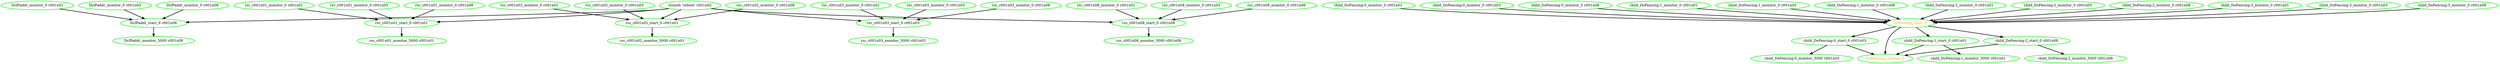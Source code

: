 digraph "g" {
"DcIPaddr_monitor_0 c001n01" -> "DcIPaddr_start_0 c001n08" [ style = bold]
"DcIPaddr_monitor_0 c001n01" [ style=bold color="green" fontcolor="black" ]
"DcIPaddr_monitor_0 c001n03" -> "DcIPaddr_start_0 c001n08" [ style = bold]
"DcIPaddr_monitor_0 c001n03" [ style=bold color="green" fontcolor="black" ]
"DcIPaddr_monitor_0 c001n08" -> "DcIPaddr_start_0 c001n08" [ style = bold]
"DcIPaddr_monitor_0 c001n08" [ style=bold color="green" fontcolor="black" ]
"DcIPaddr_monitor_5000 c001n08" [ style=bold color="green" fontcolor="black" ]
"DcIPaddr_start_0 c001n08" -> "DcIPaddr_monitor_5000 c001n08" [ style = bold]
"DcIPaddr_start_0 c001n08" [ style=bold color="green" fontcolor="black" ]
"DoFencing_running_0" [ style=bold color="green" fontcolor="orange" ]
"DoFencing_start_0" -> "DoFencing_running_0" [ style = bold]
"DoFencing_start_0" -> "child_DoFencing:0_start_0 c001n03" [ style = bold]
"DoFencing_start_0" -> "child_DoFencing:1_start_0 c001n01" [ style = bold]
"DoFencing_start_0" -> "child_DoFencing:2_start_0 c001n08" [ style = bold]
"DoFencing_start_0" [ style=bold color="green" fontcolor="orange" ]
"child_DoFencing:0_monitor_0 c001n01" -> "DoFencing_start_0" [ style = bold]
"child_DoFencing:0_monitor_0 c001n01" [ style=bold color="green" fontcolor="black" ]
"child_DoFencing:0_monitor_0 c001n03" -> "DoFencing_start_0" [ style = bold]
"child_DoFencing:0_monitor_0 c001n03" [ style=bold color="green" fontcolor="black" ]
"child_DoFencing:0_monitor_0 c001n08" -> "DoFencing_start_0" [ style = bold]
"child_DoFencing:0_monitor_0 c001n08" [ style=bold color="green" fontcolor="black" ]
"child_DoFencing:0_monitor_5000 c001n03" [ style=bold color="green" fontcolor="black" ]
"child_DoFencing:0_start_0 c001n03" -> "DoFencing_running_0" [ style = bold]
"child_DoFencing:0_start_0 c001n03" -> "child_DoFencing:0_monitor_5000 c001n03" [ style = bold]
"child_DoFencing:0_start_0 c001n03" [ style=bold color="green" fontcolor="black" ]
"child_DoFencing:1_monitor_0 c001n01" -> "DoFencing_start_0" [ style = bold]
"child_DoFencing:1_monitor_0 c001n01" [ style=bold color="green" fontcolor="black" ]
"child_DoFencing:1_monitor_0 c001n03" -> "DoFencing_start_0" [ style = bold]
"child_DoFencing:1_monitor_0 c001n03" [ style=bold color="green" fontcolor="black" ]
"child_DoFencing:1_monitor_0 c001n08" -> "DoFencing_start_0" [ style = bold]
"child_DoFencing:1_monitor_0 c001n08" [ style=bold color="green" fontcolor="black" ]
"child_DoFencing:1_monitor_5000 c001n01" [ style=bold color="green" fontcolor="black" ]
"child_DoFencing:1_start_0 c001n01" -> "DoFencing_running_0" [ style = bold]
"child_DoFencing:1_start_0 c001n01" -> "child_DoFencing:1_monitor_5000 c001n01" [ style = bold]
"child_DoFencing:1_start_0 c001n01" [ style=bold color="green" fontcolor="black" ]
"child_DoFencing:2_monitor_0 c001n01" -> "DoFencing_start_0" [ style = bold]
"child_DoFencing:2_monitor_0 c001n01" [ style=bold color="green" fontcolor="black" ]
"child_DoFencing:2_monitor_0 c001n03" -> "DoFencing_start_0" [ style = bold]
"child_DoFencing:2_monitor_0 c001n03" [ style=bold color="green" fontcolor="black" ]
"child_DoFencing:2_monitor_0 c001n08" -> "DoFencing_start_0" [ style = bold]
"child_DoFencing:2_monitor_0 c001n08" [ style=bold color="green" fontcolor="black" ]
"child_DoFencing:2_monitor_5000 c001n08" [ style=bold color="green" fontcolor="black" ]
"child_DoFencing:2_start_0 c001n08" -> "DoFencing_running_0" [ style = bold]
"child_DoFencing:2_start_0 c001n08" -> "child_DoFencing:2_monitor_5000 c001n08" [ style = bold]
"child_DoFencing:2_start_0 c001n08" [ style=bold color="green" fontcolor="black" ]
"child_DoFencing:3_monitor_0 c001n01" -> "DoFencing_start_0" [ style = bold]
"child_DoFencing:3_monitor_0 c001n01" [ style=bold color="green" fontcolor="black" ]
"child_DoFencing:3_monitor_0 c001n03" -> "DoFencing_start_0" [ style = bold]
"child_DoFencing:3_monitor_0 c001n03" [ style=bold color="green" fontcolor="black" ]
"child_DoFencing:3_monitor_0 c001n08" -> "DoFencing_start_0" [ style = bold]
"child_DoFencing:3_monitor_0 c001n08" [ style=bold color="green" fontcolor="black" ]
"rsc_c001n01_monitor_0 c001n01" -> "rsc_c001n01_start_0 c001n01" [ style = bold]
"rsc_c001n01_monitor_0 c001n01" [ style=bold color="green" fontcolor="black" ]
"rsc_c001n01_monitor_0 c001n03" -> "rsc_c001n01_start_0 c001n01" [ style = bold]
"rsc_c001n01_monitor_0 c001n03" [ style=bold color="green" fontcolor="black" ]
"rsc_c001n01_monitor_0 c001n08" -> "rsc_c001n01_start_0 c001n01" [ style = bold]
"rsc_c001n01_monitor_0 c001n08" [ style=bold color="green" fontcolor="black" ]
"rsc_c001n01_monitor_5000 c001n01" [ style=bold color="green" fontcolor="black" ]
"rsc_c001n01_start_0 c001n01" -> "rsc_c001n01_monitor_5000 c001n01" [ style = bold]
"rsc_c001n01_start_0 c001n01" [ style=bold color="green" fontcolor="black" ]
"rsc_c001n02_monitor_0 c001n01" -> "rsc_c001n02_start_0 c001n01" [ style = bold]
"rsc_c001n02_monitor_0 c001n01" [ style=bold color="green" fontcolor="black" ]
"rsc_c001n02_monitor_0 c001n03" -> "rsc_c001n02_start_0 c001n01" [ style = bold]
"rsc_c001n02_monitor_0 c001n03" [ style=bold color="green" fontcolor="black" ]
"rsc_c001n02_monitor_0 c001n08" -> "rsc_c001n02_start_0 c001n01" [ style = bold]
"rsc_c001n02_monitor_0 c001n08" [ style=bold color="green" fontcolor="black" ]
"rsc_c001n02_monitor_5000 c001n01" [ style=bold color="green" fontcolor="black" ]
"rsc_c001n02_start_0 c001n01" -> "rsc_c001n02_monitor_5000 c001n01" [ style = bold]
"rsc_c001n02_start_0 c001n01" [ style=bold color="green" fontcolor="black" ]
"rsc_c001n03_monitor_0 c001n01" -> "rsc_c001n03_start_0 c001n03" [ style = bold]
"rsc_c001n03_monitor_0 c001n01" [ style=bold color="green" fontcolor="black" ]
"rsc_c001n03_monitor_0 c001n03" -> "rsc_c001n03_start_0 c001n03" [ style = bold]
"rsc_c001n03_monitor_0 c001n03" [ style=bold color="green" fontcolor="black" ]
"rsc_c001n03_monitor_0 c001n08" -> "rsc_c001n03_start_0 c001n03" [ style = bold]
"rsc_c001n03_monitor_0 c001n08" [ style=bold color="green" fontcolor="black" ]
"rsc_c001n03_monitor_5000 c001n03" [ style=bold color="green" fontcolor="black" ]
"rsc_c001n03_start_0 c001n03" -> "rsc_c001n03_monitor_5000 c001n03" [ style = bold]
"rsc_c001n03_start_0 c001n03" [ style=bold color="green" fontcolor="black" ]
"rsc_c001n08_monitor_0 c001n01" -> "rsc_c001n08_start_0 c001n08" [ style = bold]
"rsc_c001n08_monitor_0 c001n01" [ style=bold color="green" fontcolor="black" ]
"rsc_c001n08_monitor_0 c001n03" -> "rsc_c001n08_start_0 c001n08" [ style = bold]
"rsc_c001n08_monitor_0 c001n03" [ style=bold color="green" fontcolor="black" ]
"rsc_c001n08_monitor_0 c001n08" -> "rsc_c001n08_start_0 c001n08" [ style = bold]
"rsc_c001n08_monitor_0 c001n08" [ style=bold color="green" fontcolor="black" ]
"rsc_c001n08_monitor_5000 c001n08" [ style=bold color="green" fontcolor="black" ]
"rsc_c001n08_start_0 c001n08" -> "rsc_c001n08_monitor_5000 c001n08" [ style = bold]
"rsc_c001n08_start_0 c001n08" [ style=bold color="green" fontcolor="black" ]
"stonith 'reboot' c001n02" -> "DcIPaddr_start_0 c001n08" [ style = bold]
"stonith 'reboot' c001n02" -> "rsc_c001n01_start_0 c001n01" [ style = bold]
"stonith 'reboot' c001n02" -> "rsc_c001n02_start_0 c001n01" [ style = bold]
"stonith 'reboot' c001n02" -> "rsc_c001n03_start_0 c001n03" [ style = bold]
"stonith 'reboot' c001n02" -> "rsc_c001n08_start_0 c001n08" [ style = bold]
"stonith 'reboot' c001n02" [ style=bold color="green" fontcolor="black"]
}
